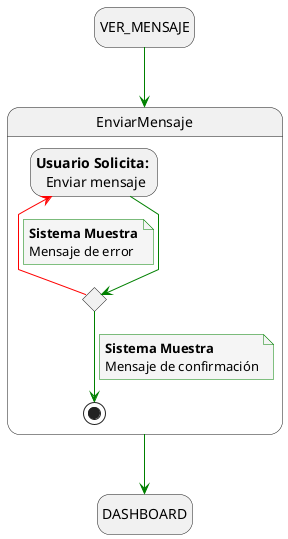 @startuml enviar_mensaje

skinparam {
  NoteBackgroundColor #whiteSmoke
  ArrowColor #green
  NoteBorderColor #green
  linetype polyline
}

hide empty description

state startState as "VER_MENSAJE"
state endState as "DASHBOARD"

startState --> EnviarMensaje

EnviarMensaje--> endState

state EnviarMensaje{
    state revisionFiltrosEnviados <<choice>>
    state usuarioSolicita as "<b>Usuario Solicita:</b> \n Enviar mensaje"

    usuarioSolicita --> revisionFiltrosEnviados 

    revisionFiltrosEnviados -[#red]l-> usuarioSolicita 
    note on link
        <b>Sistema Muestra</b>
        Mensaje de error
    end note

    revisionFiltrosEnviados --> [*]
    note on link
        <b>Sistema Muestra</b>
        Mensaje de confirmación
    end note
}

@enduml